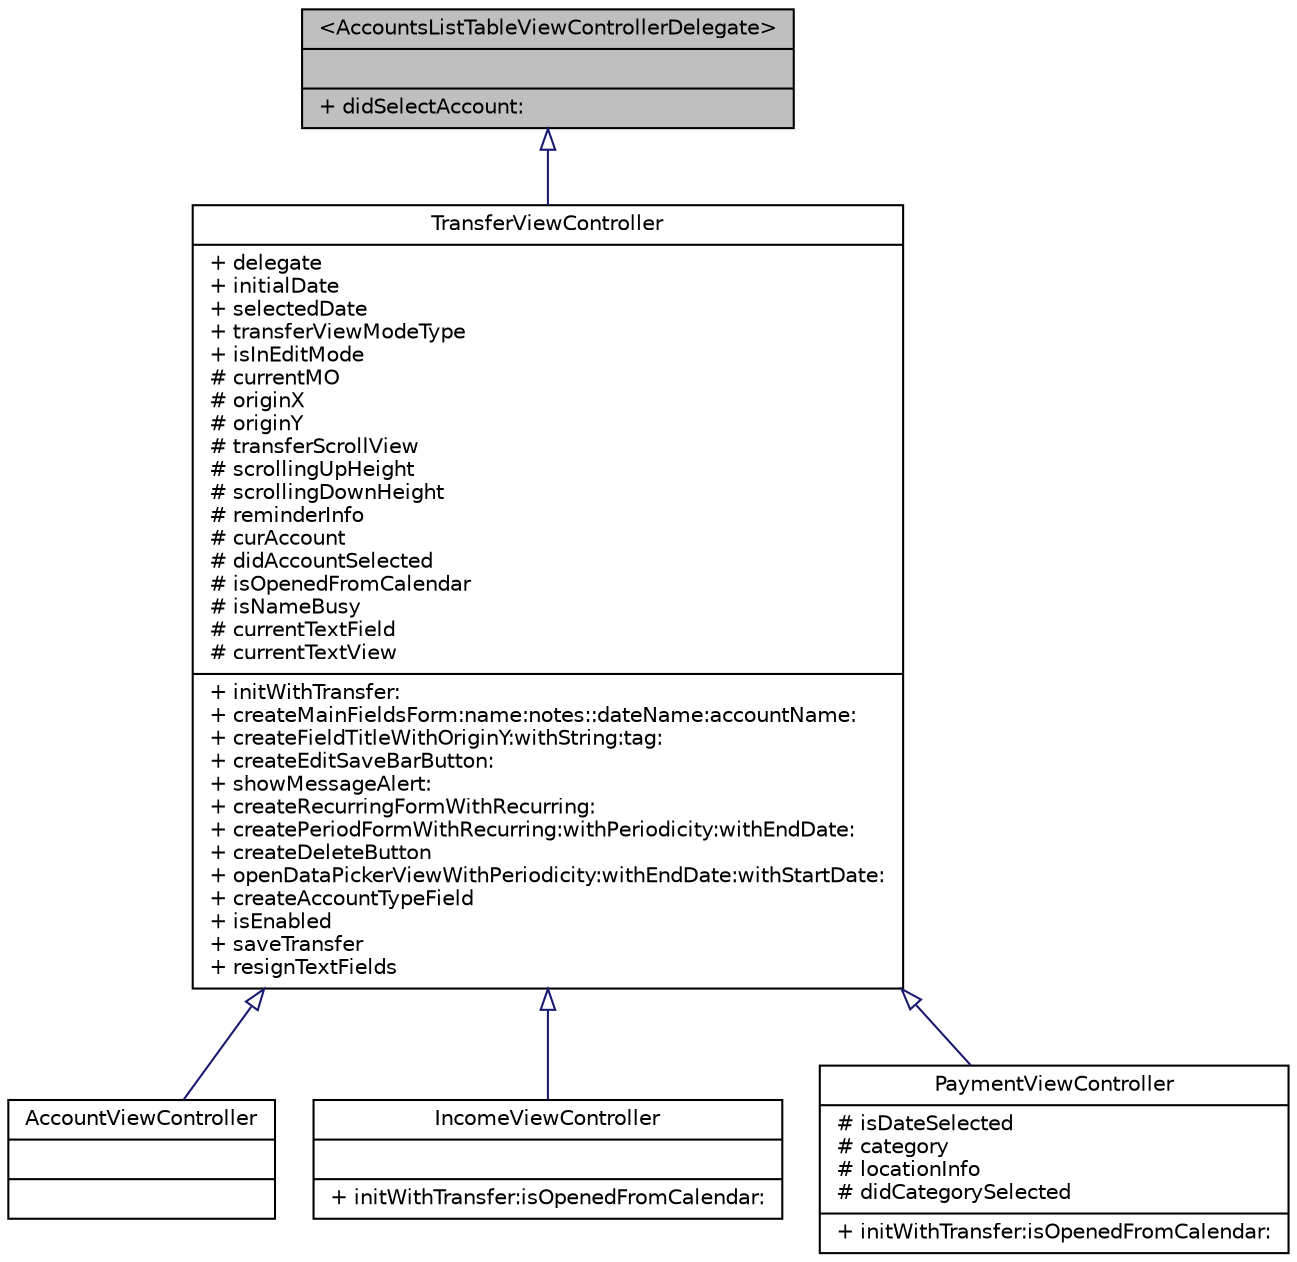 digraph G
{
  edge [fontname="Helvetica",fontsize="10",labelfontname="Helvetica",labelfontsize="10"];
  node [fontname="Helvetica",fontsize="10",shape=record];
  Node1 [label="{\<AccountsListTableViewControllerDelegate\>\n||+ didSelectAccount:\l}",height=0.2,width=0.4,color="black", fillcolor="grey75", style="filled" fontcolor="black"];
  Node1 -> Node2 [dir=back,color="midnightblue",fontsize="10",style="solid",arrowtail="empty",fontname="Helvetica"];
  Node2 [label="{TransferViewController\n|+ delegate\l+ initialDate\l+ selectedDate\l+ transferViewModeType\l+ isInEditMode\l# currentMO\l# originX\l# originY\l# transferScrollView\l# scrollingUpHeight\l# scrollingDownHeight\l# reminderInfo\l# curAccount\l# didAccountSelected\l# isOpenedFromCalendar\l# isNameBusy\l# currentTextField\l# currentTextView\l|+ initWithTransfer:\l+ createMainFieldsForm:name:notes::dateName:accountName:\l+ createFieldTitleWithOriginY:withString:tag:\l+ createEditSaveBarButton:\l+ showMessageAlert:\l+ createRecurringFormWithRecurring:\l+ createPeriodFormWithRecurring:withPeriodicity:withEndDate:\l+ createDeleteButton\l+ openDataPickerViewWithPeriodicity:withEndDate:withStartDate:\l+ createAccountTypeField\l+ isEnabled\l+ saveTransfer\l+ resignTextFields\l}",height=0.2,width=0.4,color="black", fillcolor="white", style="filled",URL="$interface_transfer_view_controller.html",tooltip="TransferViewController class. This class is responsible for creating/adding the main fields of paymen..."];
  Node2 -> Node3 [dir=back,color="midnightblue",fontsize="10",style="solid",arrowtail="empty",fontname="Helvetica"];
  Node3 [label="{AccountViewController\n||}",height=0.2,width=0.4,color="black", fillcolor="white", style="filled",URL="$interface_account_view_controller.html",tooltip="AccountViewController class is responsible for adding new account or editing the existed account..."];
  Node2 -> Node4 [dir=back,color="midnightblue",fontsize="10",style="solid",arrowtail="empty",fontname="Helvetica"];
  Node4 [label="{IncomeViewController\n||+ initWithTransfer:isOpenedFromCalendar:\l}",height=0.2,width=0.4,color="black", fillcolor="white", style="filled",URL="$interface_income_view_controller.html",tooltip="IncomeViewController class. This class is responsible for creating/adding new income. After creatin new income, the created income displays on IncomesListTableViewController."];
  Node2 -> Node5 [dir=back,color="midnightblue",fontsize="10",style="solid",arrowtail="empty",fontname="Helvetica"];
  Node5 [label="{PaymentViewController\n|# isDateSelected\l# category\l# locationInfo\l# didCategorySelected\l|+ initWithTransfer:isOpenedFromCalendar:\l}",height=0.2,width=0.4,color="black", fillcolor="white", style="filled",URL="$interface_payment_view_controller.html",tooltip="PaymentViewController class. This class is responsible for adding/changeing new payment. After creating new payment,the created payment displays on PaymentsListViewController."];
}

